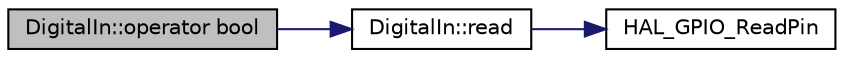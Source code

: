 digraph "DigitalIn::operator bool"
{
  edge [fontname="Helvetica",fontsize="10",labelfontname="Helvetica",labelfontsize="10"];
  node [fontname="Helvetica",fontsize="10",shape=record];
  rankdir="LR";
  Node6 [label="DigitalIn::operator bool",height=0.2,width=0.4,color="black", fillcolor="grey75", style="filled", fontcolor="black"];
  Node6 -> Node7 [color="midnightblue",fontsize="10",style="solid",fontname="Helvetica"];
  Node7 [label="DigitalIn::read",height=0.2,width=0.4,color="black", fillcolor="white", style="filled",URL="$class_digital_in.html#a52e41937a75402b19becb8159ee7792c",tooltip="Read current value of pin. "];
  Node7 -> Node8 [color="midnightblue",fontsize="10",style="solid",fontname="Helvetica"];
  Node8 [label="HAL_GPIO_ReadPin",height=0.2,width=0.4,color="black", fillcolor="white", style="filled",URL="$group___g_p_i_o___exported___functions___group2.html#gaf2b819ea6551319ddd5670db318d2e4e"];
}
